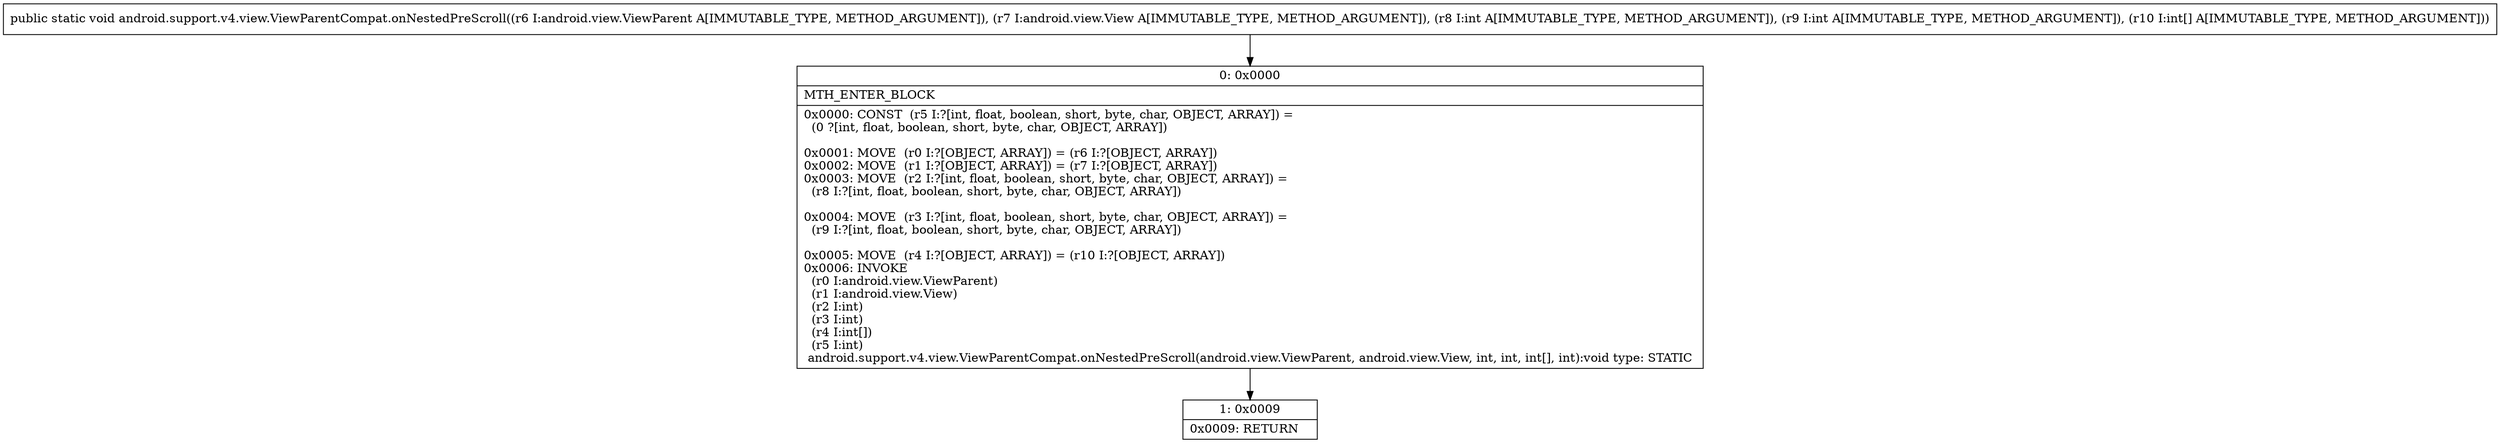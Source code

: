 digraph "CFG forandroid.support.v4.view.ViewParentCompat.onNestedPreScroll(Landroid\/view\/ViewParent;Landroid\/view\/View;II[I)V" {
Node_0 [shape=record,label="{0\:\ 0x0000|MTH_ENTER_BLOCK\l|0x0000: CONST  (r5 I:?[int, float, boolean, short, byte, char, OBJECT, ARRAY]) = \l  (0 ?[int, float, boolean, short, byte, char, OBJECT, ARRAY])\l \l0x0001: MOVE  (r0 I:?[OBJECT, ARRAY]) = (r6 I:?[OBJECT, ARRAY]) \l0x0002: MOVE  (r1 I:?[OBJECT, ARRAY]) = (r7 I:?[OBJECT, ARRAY]) \l0x0003: MOVE  (r2 I:?[int, float, boolean, short, byte, char, OBJECT, ARRAY]) = \l  (r8 I:?[int, float, boolean, short, byte, char, OBJECT, ARRAY])\l \l0x0004: MOVE  (r3 I:?[int, float, boolean, short, byte, char, OBJECT, ARRAY]) = \l  (r9 I:?[int, float, boolean, short, byte, char, OBJECT, ARRAY])\l \l0x0005: MOVE  (r4 I:?[OBJECT, ARRAY]) = (r10 I:?[OBJECT, ARRAY]) \l0x0006: INVOKE  \l  (r0 I:android.view.ViewParent)\l  (r1 I:android.view.View)\l  (r2 I:int)\l  (r3 I:int)\l  (r4 I:int[])\l  (r5 I:int)\l android.support.v4.view.ViewParentCompat.onNestedPreScroll(android.view.ViewParent, android.view.View, int, int, int[], int):void type: STATIC \l}"];
Node_1 [shape=record,label="{1\:\ 0x0009|0x0009: RETURN   \l}"];
MethodNode[shape=record,label="{public static void android.support.v4.view.ViewParentCompat.onNestedPreScroll((r6 I:android.view.ViewParent A[IMMUTABLE_TYPE, METHOD_ARGUMENT]), (r7 I:android.view.View A[IMMUTABLE_TYPE, METHOD_ARGUMENT]), (r8 I:int A[IMMUTABLE_TYPE, METHOD_ARGUMENT]), (r9 I:int A[IMMUTABLE_TYPE, METHOD_ARGUMENT]), (r10 I:int[] A[IMMUTABLE_TYPE, METHOD_ARGUMENT])) }"];
MethodNode -> Node_0;
Node_0 -> Node_1;
}

